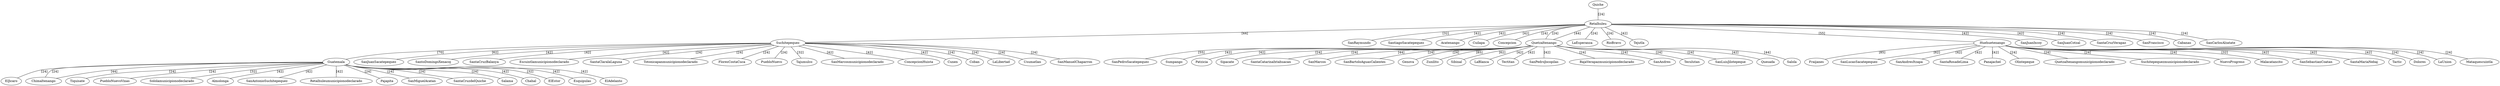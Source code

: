 digraph G {
Retalhuleu -> Suchitepequez [label="[44]", dir=none];
Retalhuleu -> SanRaymundo [label="[32]", dir=none];
Retalhuleu -> SantiagoSacatepequez [label="[42]", dir=none];
Retalhuleu -> Acatenango [label="[42]", dir=none];
Retalhuleu -> Cuilapa [label="[42]", dir=none];
Retalhuleu -> Concepcion [label="[24]", dir=none];
Retalhuleu -> Quetzaltenango [label="[24]", dir=none];
Retalhuleu -> LaEsperanza [label="[24]", dir=none];
Retalhuleu -> RioBravo [label="[24]", dir=none];
Retalhuleu -> Tejutla [label="[42]", dir=none];
Retalhuleu -> Huehuetenango [label="[55]", dir=none];
Retalhuleu -> SanJuanIxcoy [label="[42]", dir=none];
Retalhuleu -> SanJuanCotzal [label="[42]", dir=none];
Retalhuleu -> SantaCruzVerapaz [label="[24]", dir=none];
Retalhuleu -> SanFrancisco [label="[24]", dir=none];
Retalhuleu -> Cabanas [label="[24]", dir=none];
Retalhuleu -> SanCarlosAlzatate [label="[24]", dir=none];
Suchitepequez -> Guatemala [label="[70]", dir=none];
Suchitepequez -> SanJuanSacatepequez [label="[62]", dir=none];
Suchitepequez -> SantoDomingoXenacoj [label="[42]", dir=none];
Suchitepequez -> SantaCruzBalanya [label="[42]", dir=none];
Suchitepequez -> Escuintlamunicipionodeclarado [label="[42]", dir=none];
Suchitepequez -> SantaClaralaLaguna [label="[24]", dir=none];
Suchitepequez -> Totonicapanmunicipionodeclarado [label="[24]", dir=none];
Suchitepequez -> FloresCostaCuca [label="[24]", dir=none];
Suchitepequez -> PuebloNuevo [label="[24]", dir=none];
Suchitepequez -> Tajumulco [label="[32]", dir=none];
Suchitepequez -> SanMarcosmunicipionodeclarado [label="[42]", dir=none];
Suchitepequez -> ConcepcionHuista [label="[42]", dir=none];
Suchitepequez -> Cunen [label="[42]", dir=none];
Suchitepequez -> Coban [label="[24]", dir=none];
Suchitepequez -> LaLibertad [label="[24]", dir=none];
Suchitepequez -> Usumatlan [label="[24]", dir=none];
Suchitepequez -> SanManuelChaparron [label="[24]", dir=none];
Guatemala -> ElJicaro [label="[24]", dir=none];
Guatemala -> Chimaltenango [label="[24]", dir=none];
Guatemala -> Tiquisate [label="[24]", dir=none];
Guatemala -> PuebloNuevoVinas [label="[24]", dir=none];
Guatemala -> Sololamunicipionodeclarado [label="[32]", dir=none];
Guatemala -> Almolonga [label="[42]", dir=none];
Guatemala -> SanAntonioSuchitepequez [label="[42]", dir=none];
Guatemala -> Retalhuleumunicipionodeclarado [label="[42]", dir=none];
Guatemala -> Pajapita [label="[24]", dir=none];
Guatemala -> SanMiguelAcatan [label="[24]", dir=none];
Guatemala -> SantaCruzdelQuiche [label="[24]", dir=none];
Guatemala -> Salama [label="[24]", dir=none];
Guatemala -> Chahal [label="[42]", dir=none];
Guatemala -> ElEstor [label="[32]", dir=none];
Guatemala -> Esquipulas [label="[42]", dir=none];
Guatemala -> ElAdelanto [label="[42]", dir=none];
Quetzaltenango -> SanPedroSacatepequez [label="[55]", dir=none];
Quetzaltenango -> Sumpango [label="[42]", dir=none];
Quetzaltenango -> Patzicia [label="[42]", dir=none];
Quetzaltenango -> Sipacate [label="[24]", dir=none];
Quetzaltenango -> SantaCatarinaIxtahuacan [label="[24]", dir=none];
Quetzaltenango -> SanMarcos [label="[44]", dir=none];
Quetzaltenango -> SanBartoloAguasCalientes [label="[24]", dir=none];
Quetzaltenango -> Genova [label="[24]", dir=none];
Quetzaltenango -> Zunilito [label="[85]", dir=none];
Quetzaltenango -> Sibinal [label="[62]", dir=none];
Quetzaltenango -> LaBlanca [label="[42]", dir=none];
Quetzaltenango -> Tectitan [label="[42]", dir=none];
Quetzaltenango -> SanPedroJocopilas [label="[42]", dir=none];
Quetzaltenango -> BajaVerapazmunicipionodeclarado [label="[24]", dir=none];
Quetzaltenango -> SanAndres [label="[24]", dir=none];
Quetzaltenango -> Teculutan [label="[24]", dir=none];
Quetzaltenango -> SanLuisJilotepeque [label="[24]", dir=none];
Quetzaltenango -> Quesada [label="[42]", dir=none];
Quetzaltenango -> Salola [label="[44]", dir=none];
Quetzaltenango -> Retalhuleu [label="[44]", dir=none];
Huehuetenango -> Fraijanes [label="[85]", dir=none];
Huehuetenango -> SanLucasSacatepequez [label="[62]", dir=none];
Huehuetenango -> SanAndresItzapa [label="[42]", dir=none];
Huehuetenango -> SantaRosadeLima [label="[42]", dir=none];
Huehuetenango -> Panajachel [label="[42]", dir=none];
Huehuetenango -> Olintepeque [label="[24]", dir=none];
Huehuetenango -> Quetzaltenangomunicipionodeclarado [label="[24]", dir=none];
Huehuetenango -> Suchitepequezmunicipionodeclarado [label="[24]", dir=none];
Huehuetenango -> NuevoProgreso [label="[24]", dir=none];
Huehuetenango -> Malacatancito [label="[32]", dir=none];
Huehuetenango -> SanSebastianCoatan [label="[42]", dir=none];
Huehuetenango -> SantaMariaNebaj [label="[42]", dir=none];
Huehuetenango -> Tactic [label="[42]", dir=none];
Huehuetenango -> Dolores [label="[24]", dir=none];
Huehuetenango -> LaUnion [label="[24]", dir=none];
Huehuetenango -> Mataquescuintla [label="[24]", dir=none];
Chimaltenango -> Guatemala [label="[44]", dir=none];
Quiche -> Retalhuleu [label="[24]", dir=none];
}
